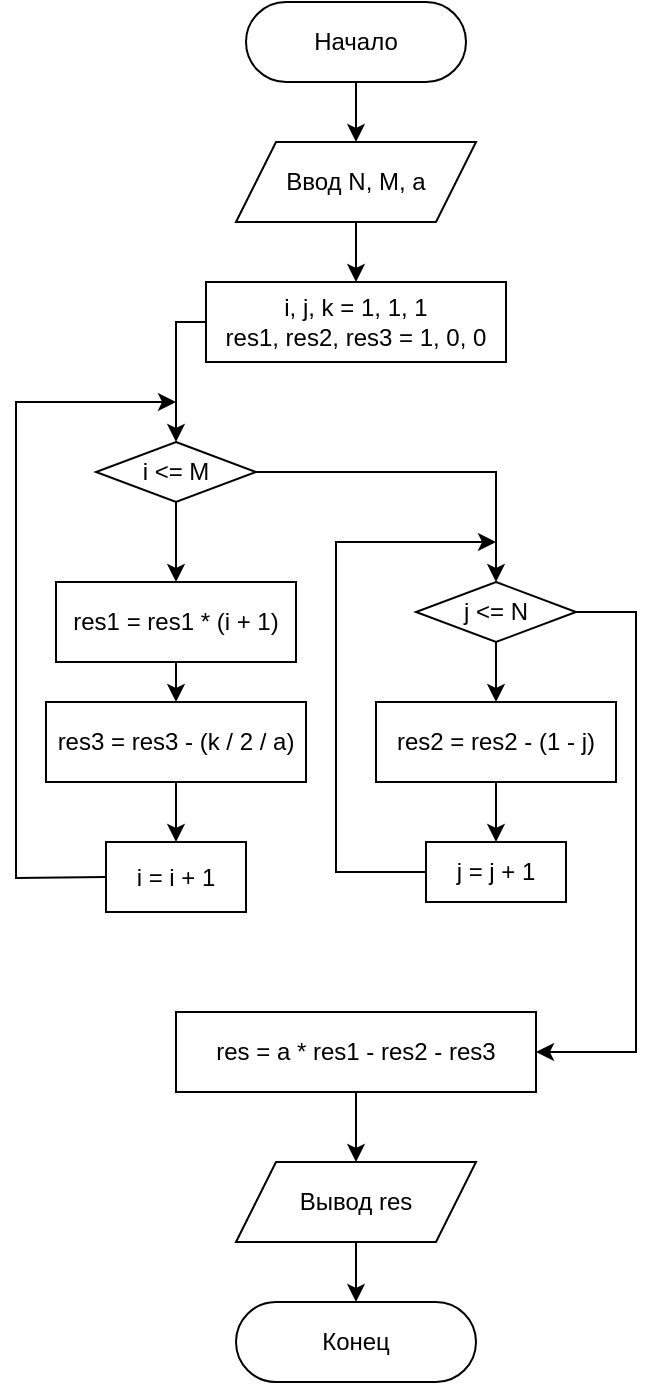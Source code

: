 <mxfile version="24.2.8" type="device">
  <diagram name="Страница — 1" id="xEmgllcR3weaRd5ca7ey">
    <mxGraphModel dx="906" dy="558" grid="1" gridSize="10" guides="1" tooltips="1" connect="1" arrows="1" fold="1" page="1" pageScale="1" pageWidth="827" pageHeight="1169" math="0" shadow="0">
      <root>
        <mxCell id="0" />
        <mxCell id="1" parent="0" />
        <mxCell id="bxHcni_rUdnKQo_Xm9FA-153" value="Начало" style="rounded=1;whiteSpace=wrap;html=1;arcSize=50;" vertex="1" parent="1">
          <mxGeometry x="345" y="80" width="110" height="40" as="geometry" />
        </mxCell>
        <mxCell id="bxHcni_rUdnKQo_Xm9FA-154" value="Ввод N, M, a" style="shape=parallelogram;perimeter=parallelogramPerimeter;whiteSpace=wrap;html=1;fixedSize=1;" vertex="1" parent="1">
          <mxGeometry x="340" y="150" width="120" height="40" as="geometry" />
        </mxCell>
        <mxCell id="bxHcni_rUdnKQo_Xm9FA-156" value="" style="endArrow=classic;html=1;rounded=0;exitX=0.5;exitY=1;exitDx=0;exitDy=0;entryX=0.5;entryY=0;entryDx=0;entryDy=0;" edge="1" parent="1" target="bxHcni_rUdnKQo_Xm9FA-158">
          <mxGeometry width="50" height="50" relative="1" as="geometry">
            <mxPoint x="310" y="330" as="sourcePoint" />
            <mxPoint x="310" y="350" as="targetPoint" />
          </mxGeometry>
        </mxCell>
        <mxCell id="bxHcni_rUdnKQo_Xm9FA-157" value="i, j, k = 1, 1, 1&lt;div&gt;res1, res2, res3 = 1, 0, 0&lt;/div&gt;" style="rounded=0;whiteSpace=wrap;html=1;" vertex="1" parent="1">
          <mxGeometry x="325" y="220" width="150" height="40" as="geometry" />
        </mxCell>
        <mxCell id="bxHcni_rUdnKQo_Xm9FA-158" value="res1 = res1 * (i + 1)" style="rounded=0;whiteSpace=wrap;html=1;" vertex="1" parent="1">
          <mxGeometry x="250" y="370" width="120" height="40" as="geometry" />
        </mxCell>
        <mxCell id="bxHcni_rUdnKQo_Xm9FA-160" value="" style="endArrow=classic;html=1;rounded=0;exitX=0.5;exitY=1;exitDx=0;exitDy=0;" edge="1" parent="1" source="bxHcni_rUdnKQo_Xm9FA-158">
          <mxGeometry width="50" height="50" relative="1" as="geometry">
            <mxPoint x="60" y="520" as="sourcePoint" />
            <mxPoint x="310" y="430" as="targetPoint" />
          </mxGeometry>
        </mxCell>
        <mxCell id="bxHcni_rUdnKQo_Xm9FA-161" value="" style="endArrow=classic;html=1;rounded=0;exitX=0;exitY=0.5;exitDx=0;exitDy=0;" edge="1" parent="1" source="bxHcni_rUdnKQo_Xm9FA-202">
          <mxGeometry width="50" height="50" relative="1" as="geometry">
            <mxPoint x="290" y="520" as="sourcePoint" />
            <mxPoint x="310" y="280" as="targetPoint" />
            <Array as="points">
              <mxPoint x="230" y="518" />
              <mxPoint x="230" y="280" />
            </Array>
          </mxGeometry>
        </mxCell>
        <mxCell id="bxHcni_rUdnKQo_Xm9FA-162" value="" style="endArrow=classic;html=1;rounded=0;exitX=0.5;exitY=1;exitDx=0;exitDy=0;entryX=0.5;entryY=0;entryDx=0;entryDy=0;" edge="1" parent="1" source="bxHcni_rUdnKQo_Xm9FA-153" target="bxHcni_rUdnKQo_Xm9FA-154">
          <mxGeometry width="50" height="50" relative="1" as="geometry">
            <mxPoint x="120" y="230" as="sourcePoint" />
            <mxPoint x="170" y="180" as="targetPoint" />
          </mxGeometry>
        </mxCell>
        <mxCell id="bxHcni_rUdnKQo_Xm9FA-163" value="" style="endArrow=classic;html=1;rounded=0;exitX=0.5;exitY=1;exitDx=0;exitDy=0;entryX=0.5;entryY=0;entryDx=0;entryDy=0;" edge="1" parent="1" source="bxHcni_rUdnKQo_Xm9FA-154" target="bxHcni_rUdnKQo_Xm9FA-157">
          <mxGeometry width="50" height="50" relative="1" as="geometry">
            <mxPoint x="140" y="290" as="sourcePoint" />
            <mxPoint x="190" y="240" as="targetPoint" />
          </mxGeometry>
        </mxCell>
        <mxCell id="bxHcni_rUdnKQo_Xm9FA-164" value="" style="endArrow=classic;html=1;rounded=0;exitX=0;exitY=0.5;exitDx=0;exitDy=0;entryX=0.5;entryY=0;entryDx=0;entryDy=0;" edge="1" parent="1" source="bxHcni_rUdnKQo_Xm9FA-157" target="bxHcni_rUdnKQo_Xm9FA-199">
          <mxGeometry width="50" height="50" relative="1" as="geometry">
            <mxPoint x="180" y="320" as="sourcePoint" />
            <mxPoint x="310" y="290" as="targetPoint" />
            <Array as="points">
              <mxPoint x="310" y="240" />
            </Array>
          </mxGeometry>
        </mxCell>
        <mxCell id="bxHcni_rUdnKQo_Xm9FA-166" value="" style="endArrow=classic;html=1;rounded=0;entryX=0.5;entryY=0;entryDx=0;entryDy=0;exitX=0.5;exitY=1;exitDx=0;exitDy=0;" edge="1" parent="1" source="bxHcni_rUdnKQo_Xm9FA-201" target="bxHcni_rUdnKQo_Xm9FA-167">
          <mxGeometry width="50" height="50" relative="1" as="geometry">
            <mxPoint x="460" y="410" as="sourcePoint" />
            <mxPoint x="470" y="430" as="targetPoint" />
          </mxGeometry>
        </mxCell>
        <mxCell id="bxHcni_rUdnKQo_Xm9FA-167" value="res2 = res2 - (1 - j)" style="rounded=0;whiteSpace=wrap;html=1;" vertex="1" parent="1">
          <mxGeometry x="410" y="430" width="120" height="40" as="geometry" />
        </mxCell>
        <mxCell id="bxHcni_rUdnKQo_Xm9FA-171" value="" style="endArrow=classic;html=1;rounded=0;exitX=1;exitY=0.5;exitDx=0;exitDy=0;entryX=0.5;entryY=0;entryDx=0;entryDy=0;" edge="1" parent="1" source="bxHcni_rUdnKQo_Xm9FA-199" target="bxHcni_rUdnKQo_Xm9FA-201">
          <mxGeometry width="50" height="50" relative="1" as="geometry">
            <mxPoint x="360.544" y="309.68" as="sourcePoint" />
            <mxPoint x="490" y="360" as="targetPoint" />
            <Array as="points">
              <mxPoint x="470" y="315" />
            </Array>
          </mxGeometry>
        </mxCell>
        <mxCell id="bxHcni_rUdnKQo_Xm9FA-178" value="" style="endArrow=classic;html=1;rounded=0;exitX=1;exitY=0.5;exitDx=0;exitDy=0;entryX=1;entryY=0.5;entryDx=0;entryDy=0;" edge="1" parent="1" source="bxHcni_rUdnKQo_Xm9FA-201" target="bxHcni_rUdnKQo_Xm9FA-197">
          <mxGeometry width="50" height="50" relative="1" as="geometry">
            <mxPoint x="522" y="390" as="sourcePoint" />
            <mxPoint x="590" y="580" as="targetPoint" />
            <Array as="points">
              <mxPoint x="540" y="385" />
              <mxPoint x="540" y="605" />
            </Array>
          </mxGeometry>
        </mxCell>
        <mxCell id="bxHcni_rUdnKQo_Xm9FA-180" value="Вывод res" style="shape=parallelogram;perimeter=parallelogramPerimeter;whiteSpace=wrap;html=1;fixedSize=1;" vertex="1" parent="1">
          <mxGeometry x="340" y="660" width="120" height="40" as="geometry" />
        </mxCell>
        <mxCell id="bxHcni_rUdnKQo_Xm9FA-181" value="" style="endArrow=classic;html=1;rounded=0;exitX=0.5;exitY=1;exitDx=0;exitDy=0;" edge="1" parent="1" source="bxHcni_rUdnKQo_Xm9FA-180">
          <mxGeometry width="50" height="50" relative="1" as="geometry">
            <mxPoint x="400" y="800" as="sourcePoint" />
            <mxPoint x="400" y="730" as="targetPoint" />
          </mxGeometry>
        </mxCell>
        <mxCell id="bxHcni_rUdnKQo_Xm9FA-182" value="Конец" style="rounded=1;whiteSpace=wrap;html=1;arcSize=50;" vertex="1" parent="1">
          <mxGeometry x="340" y="730" width="120" height="40" as="geometry" />
        </mxCell>
        <mxCell id="bxHcni_rUdnKQo_Xm9FA-184" value="" style="endArrow=classic;html=1;rounded=0;exitX=0.5;exitY=1;exitDx=0;exitDy=0;" edge="1" parent="1" source="bxHcni_rUdnKQo_Xm9FA-167">
          <mxGeometry width="50" height="50" relative="1" as="geometry">
            <mxPoint x="470" y="490" as="sourcePoint" />
            <mxPoint x="470" y="500" as="targetPoint" />
          </mxGeometry>
        </mxCell>
        <mxCell id="bxHcni_rUdnKQo_Xm9FA-185" value="" style="endArrow=classic;html=1;rounded=0;exitX=0;exitY=0.5;exitDx=0;exitDy=0;" edge="1" parent="1" source="bxHcni_rUdnKQo_Xm9FA-203">
          <mxGeometry width="50" height="50" relative="1" as="geometry">
            <mxPoint x="450" y="550" as="sourcePoint" />
            <mxPoint x="470" y="350" as="targetPoint" />
            <Array as="points">
              <mxPoint x="390" y="515" />
              <mxPoint x="390" y="350" />
            </Array>
          </mxGeometry>
        </mxCell>
        <mxCell id="bxHcni_rUdnKQo_Xm9FA-195" value="res3 = res3 - (k / 2 / a)" style="rounded=0;whiteSpace=wrap;html=1;" vertex="1" parent="1">
          <mxGeometry x="245" y="430" width="130" height="40" as="geometry" />
        </mxCell>
        <mxCell id="bxHcni_rUdnKQo_Xm9FA-196" value="" style="endArrow=classic;html=1;rounded=0;exitX=0.5;exitY=1;exitDx=0;exitDy=0;" edge="1" parent="1" source="bxHcni_rUdnKQo_Xm9FA-195">
          <mxGeometry width="50" height="50" relative="1" as="geometry">
            <mxPoint x="210" y="600" as="sourcePoint" />
            <mxPoint x="310" y="500" as="targetPoint" />
          </mxGeometry>
        </mxCell>
        <mxCell id="bxHcni_rUdnKQo_Xm9FA-197" value="res = a * res1 - res2 - res3" style="rounded=0;whiteSpace=wrap;html=1;" vertex="1" parent="1">
          <mxGeometry x="310" y="585" width="180" height="40" as="geometry" />
        </mxCell>
        <mxCell id="bxHcni_rUdnKQo_Xm9FA-198" value="" style="endArrow=classic;html=1;rounded=0;exitX=0.5;exitY=1;exitDx=0;exitDy=0;entryX=0.5;entryY=0;entryDx=0;entryDy=0;" edge="1" parent="1" source="bxHcni_rUdnKQo_Xm9FA-197" target="bxHcni_rUdnKQo_Xm9FA-180">
          <mxGeometry width="50" height="50" relative="1" as="geometry">
            <mxPoint x="240" y="750" as="sourcePoint" />
            <mxPoint x="290" y="700" as="targetPoint" />
          </mxGeometry>
        </mxCell>
        <mxCell id="bxHcni_rUdnKQo_Xm9FA-199" value="i &amp;lt;= M" style="rhombus;whiteSpace=wrap;html=1;" vertex="1" parent="1">
          <mxGeometry x="270" y="300" width="80" height="30" as="geometry" />
        </mxCell>
        <mxCell id="bxHcni_rUdnKQo_Xm9FA-201" value="j &amp;lt;= N" style="rhombus;whiteSpace=wrap;html=1;" vertex="1" parent="1">
          <mxGeometry x="430" y="370" width="80" height="30" as="geometry" />
        </mxCell>
        <mxCell id="bxHcni_rUdnKQo_Xm9FA-202" value="i = i + 1" style="rounded=0;whiteSpace=wrap;html=1;" vertex="1" parent="1">
          <mxGeometry x="275" y="500" width="70" height="35" as="geometry" />
        </mxCell>
        <mxCell id="bxHcni_rUdnKQo_Xm9FA-203" value="j = j + 1" style="rounded=0;whiteSpace=wrap;html=1;" vertex="1" parent="1">
          <mxGeometry x="435" y="500" width="70" height="30" as="geometry" />
        </mxCell>
      </root>
    </mxGraphModel>
  </diagram>
</mxfile>
